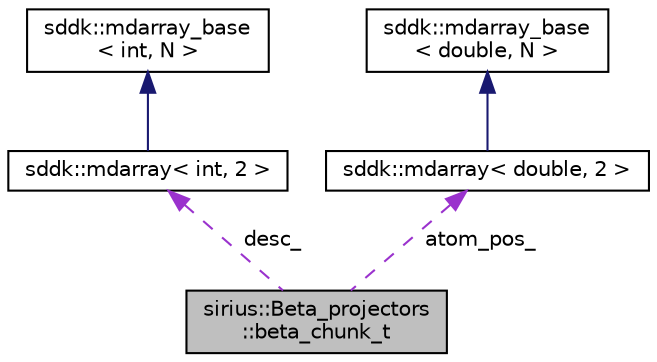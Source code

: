 digraph "sirius::Beta_projectors::beta_chunk_t"
{
 // INTERACTIVE_SVG=YES
  edge [fontname="Helvetica",fontsize="10",labelfontname="Helvetica",labelfontsize="10"];
  node [fontname="Helvetica",fontsize="10",shape=record];
  Node1 [label="sirius::Beta_projectors\l::beta_chunk_t",height=0.2,width=0.4,color="black", fillcolor="grey75", style="filled", fontcolor="black"];
  Node2 -> Node1 [dir="back",color="darkorchid3",fontsize="10",style="dashed",label=" desc_" ];
  Node2 [label="sddk::mdarray\< int, 2 \>",height=0.2,width=0.4,color="black", fillcolor="white", style="filled",URL="$classsddk_1_1mdarray.html"];
  Node3 -> Node2 [dir="back",color="midnightblue",fontsize="10",style="solid"];
  Node3 [label="sddk::mdarray_base\l\< int, N \>",height=0.2,width=0.4,color="black", fillcolor="white", style="filled",URL="$classsddk_1_1mdarray__base.html"];
  Node4 -> Node1 [dir="back",color="darkorchid3",fontsize="10",style="dashed",label=" atom_pos_" ];
  Node4 [label="sddk::mdarray\< double, 2 \>",height=0.2,width=0.4,color="black", fillcolor="white", style="filled",URL="$classsddk_1_1mdarray.html"];
  Node5 -> Node4 [dir="back",color="midnightblue",fontsize="10",style="solid"];
  Node5 [label="sddk::mdarray_base\l\< double, N \>",height=0.2,width=0.4,color="black", fillcolor="white", style="filled",URL="$classsddk_1_1mdarray__base.html"];
}
